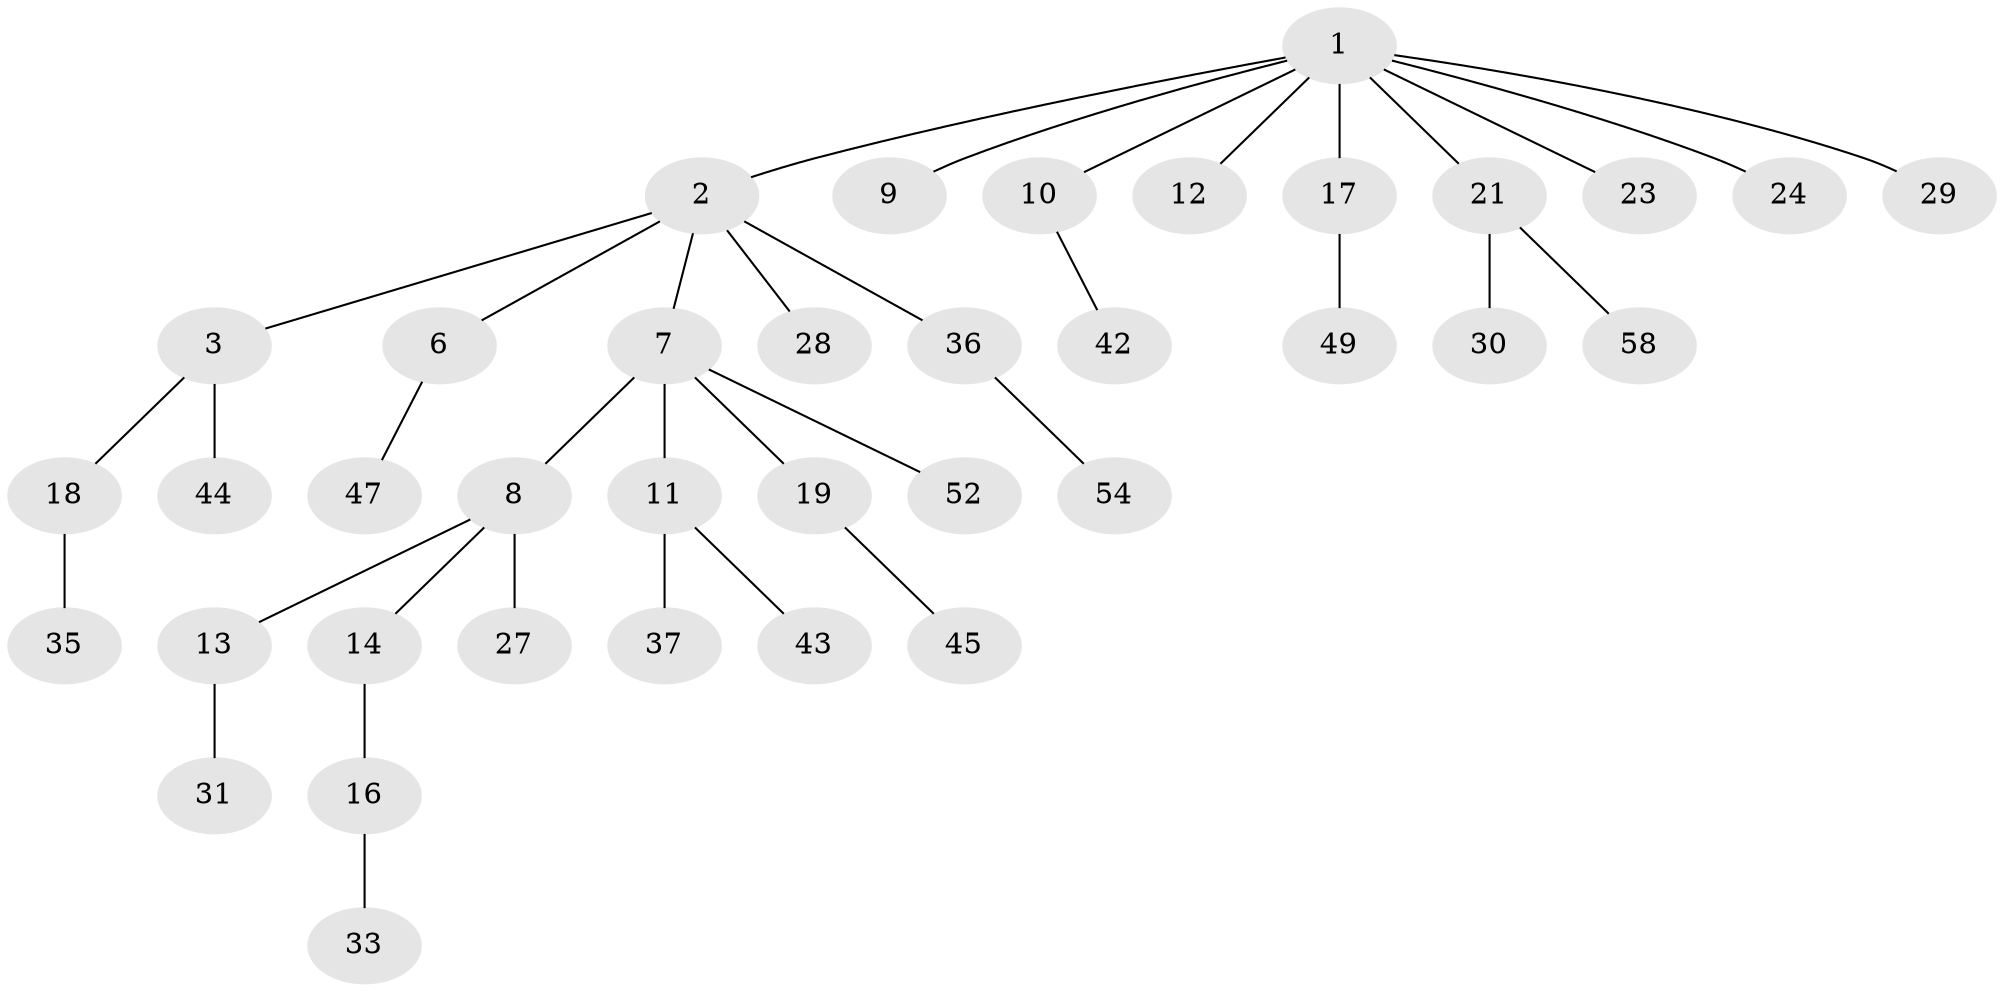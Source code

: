 // original degree distribution, {6: 0.034482758620689655, 5: 0.05172413793103448, 4: 0.017241379310344827, 3: 0.1724137931034483, 2: 0.1896551724137931, 1: 0.5344827586206896}
// Generated by graph-tools (version 1.1) at 2025/42/03/06/25 10:42:02]
// undirected, 37 vertices, 36 edges
graph export_dot {
graph [start="1"]
  node [color=gray90,style=filled];
  1 [super="+5"];
  2 [super="+4"];
  3 [super="+22"];
  6 [super="+46"];
  7 [super="+39"];
  8 [super="+40"];
  9;
  10 [super="+53"];
  11 [super="+15"];
  12;
  13 [super="+55"];
  14 [super="+34"];
  16 [super="+57"];
  17 [super="+25"];
  18 [super="+20"];
  19 [super="+56"];
  21 [super="+26"];
  23;
  24;
  27;
  28 [super="+32"];
  29 [super="+38"];
  30;
  31;
  33;
  35;
  36 [super="+50"];
  37 [super="+41"];
  42 [super="+48"];
  43;
  44 [super="+51"];
  45;
  47;
  49;
  52;
  54;
  58;
  1 -- 2;
  1 -- 12;
  1 -- 17;
  1 -- 23;
  1 -- 29;
  1 -- 21;
  1 -- 24;
  1 -- 9;
  1 -- 10;
  2 -- 3;
  2 -- 6;
  2 -- 28;
  2 -- 36;
  2 -- 7;
  3 -- 18;
  3 -- 44;
  6 -- 47;
  7 -- 8;
  7 -- 11;
  7 -- 19;
  7 -- 52;
  8 -- 13;
  8 -- 14;
  8 -- 27;
  10 -- 42;
  11 -- 43;
  11 -- 37;
  13 -- 31;
  14 -- 16;
  16 -- 33;
  17 -- 49;
  18 -- 35;
  19 -- 45;
  21 -- 58;
  21 -- 30;
  36 -- 54;
}

